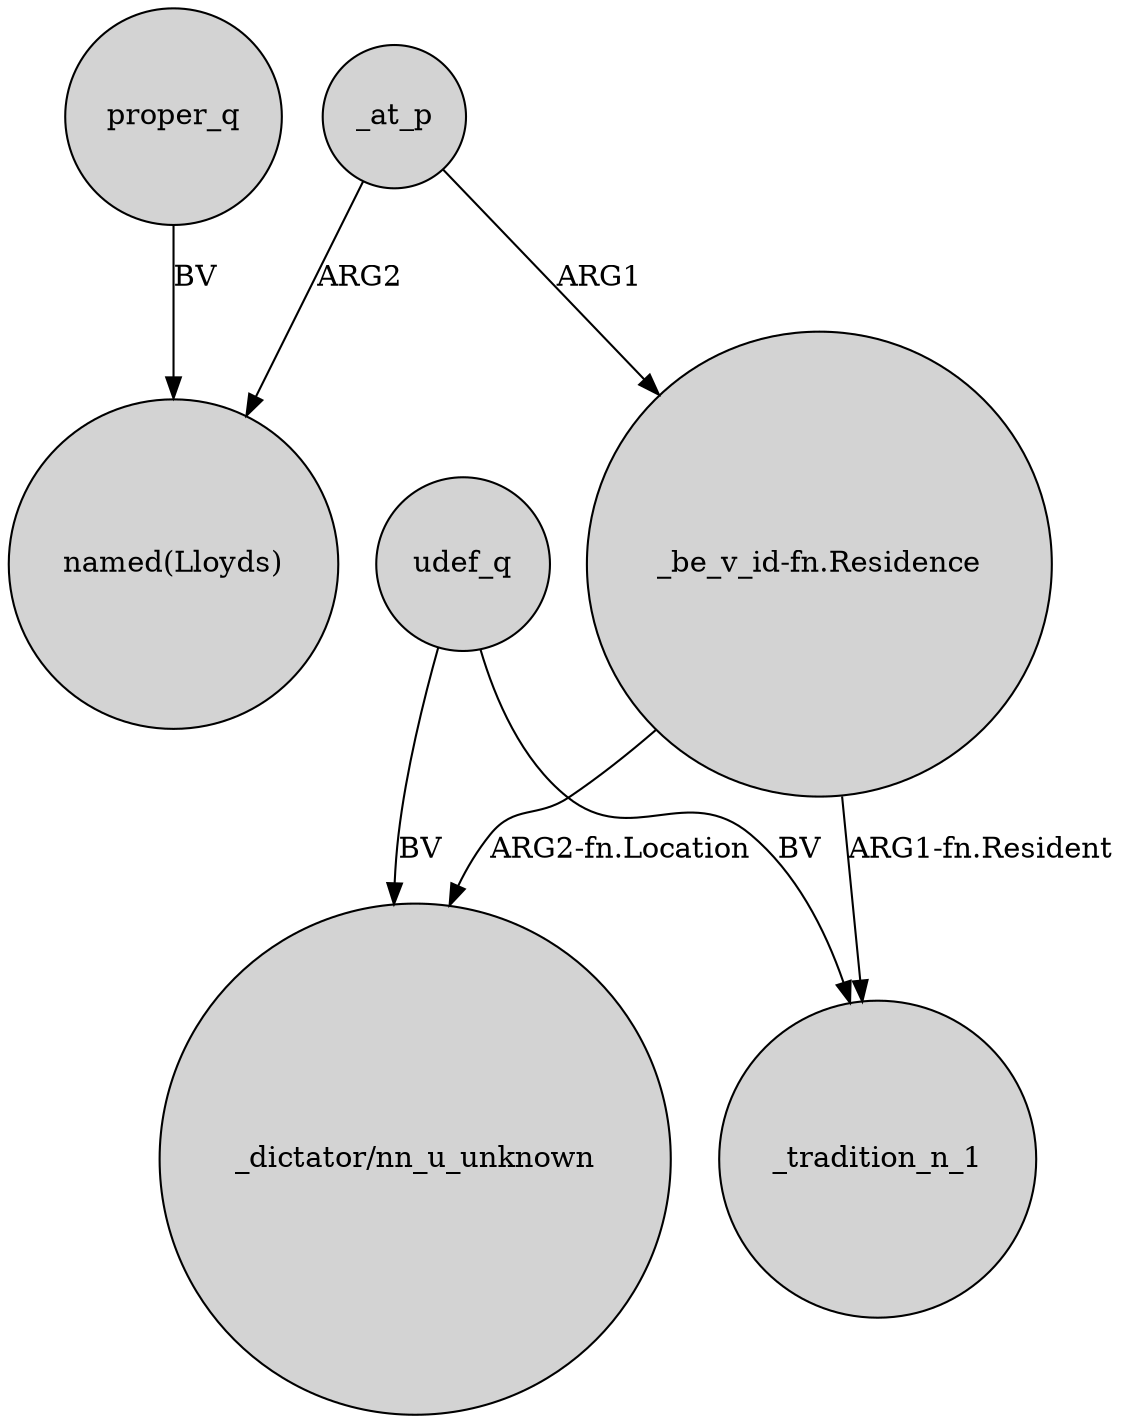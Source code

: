 digraph {
	node [shape=circle style=filled]
	_at_p -> "named(Lloyds)" [label=ARG2]
	udef_q -> "_dictator/nn_u_unknown" [label=BV]
	_at_p -> "_be_v_id-fn.Residence" [label=ARG1]
	"_be_v_id-fn.Residence" -> _tradition_n_1 [label="ARG1-fn.Resident"]
	udef_q -> _tradition_n_1 [label=BV]
	proper_q -> "named(Lloyds)" [label=BV]
	"_be_v_id-fn.Residence" -> "_dictator/nn_u_unknown" [label="ARG2-fn.Location"]
}
